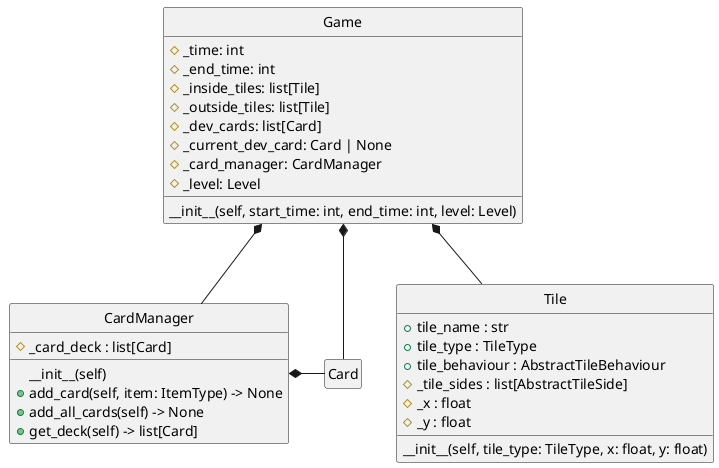 @startuml
skinparam groupInheritance 2
' Split into 4 pages
skinparam groupInheritance 2
skinparam style strictuml
hide empty members
page 2x2
skinparam pageMargin 10
skinparam pageExternalColor gray
skinparam pageBorderColor black

class Game {
    #_time: int
    #_end_time: int
    #_inside_tiles: list[Tile]
    #_outside_tiles: list[Tile]
    #_dev_cards: list[Card]
    #_current_dev_card: Card | None
    #_card_manager: CardManager
    #_level: Level
    __init__(self, start_time: int, end_time: int, level: Level)
}

class Tile {
    +tile_name : str
    +tile_type : TileType
    +tile_behaviour : AbstractTileBehaviour
    #_tile_sides : list[AbstractTileSide]
    #_x : float
    #_y : float
    __init__(self, tile_type: TileType, x: float, y: float)
}

class Card {}

class CardManager {
    #_card_deck : list[Card]
    __init__(self)
    +add_card(self, item: ItemType) -> None
    +add_all_cards(self) -> None
    +get_deck(self) -> list[Card]
}

Game *-- Card
Game *-- CardManager
Game *-- Tile
CardManager *- Card
@enduml